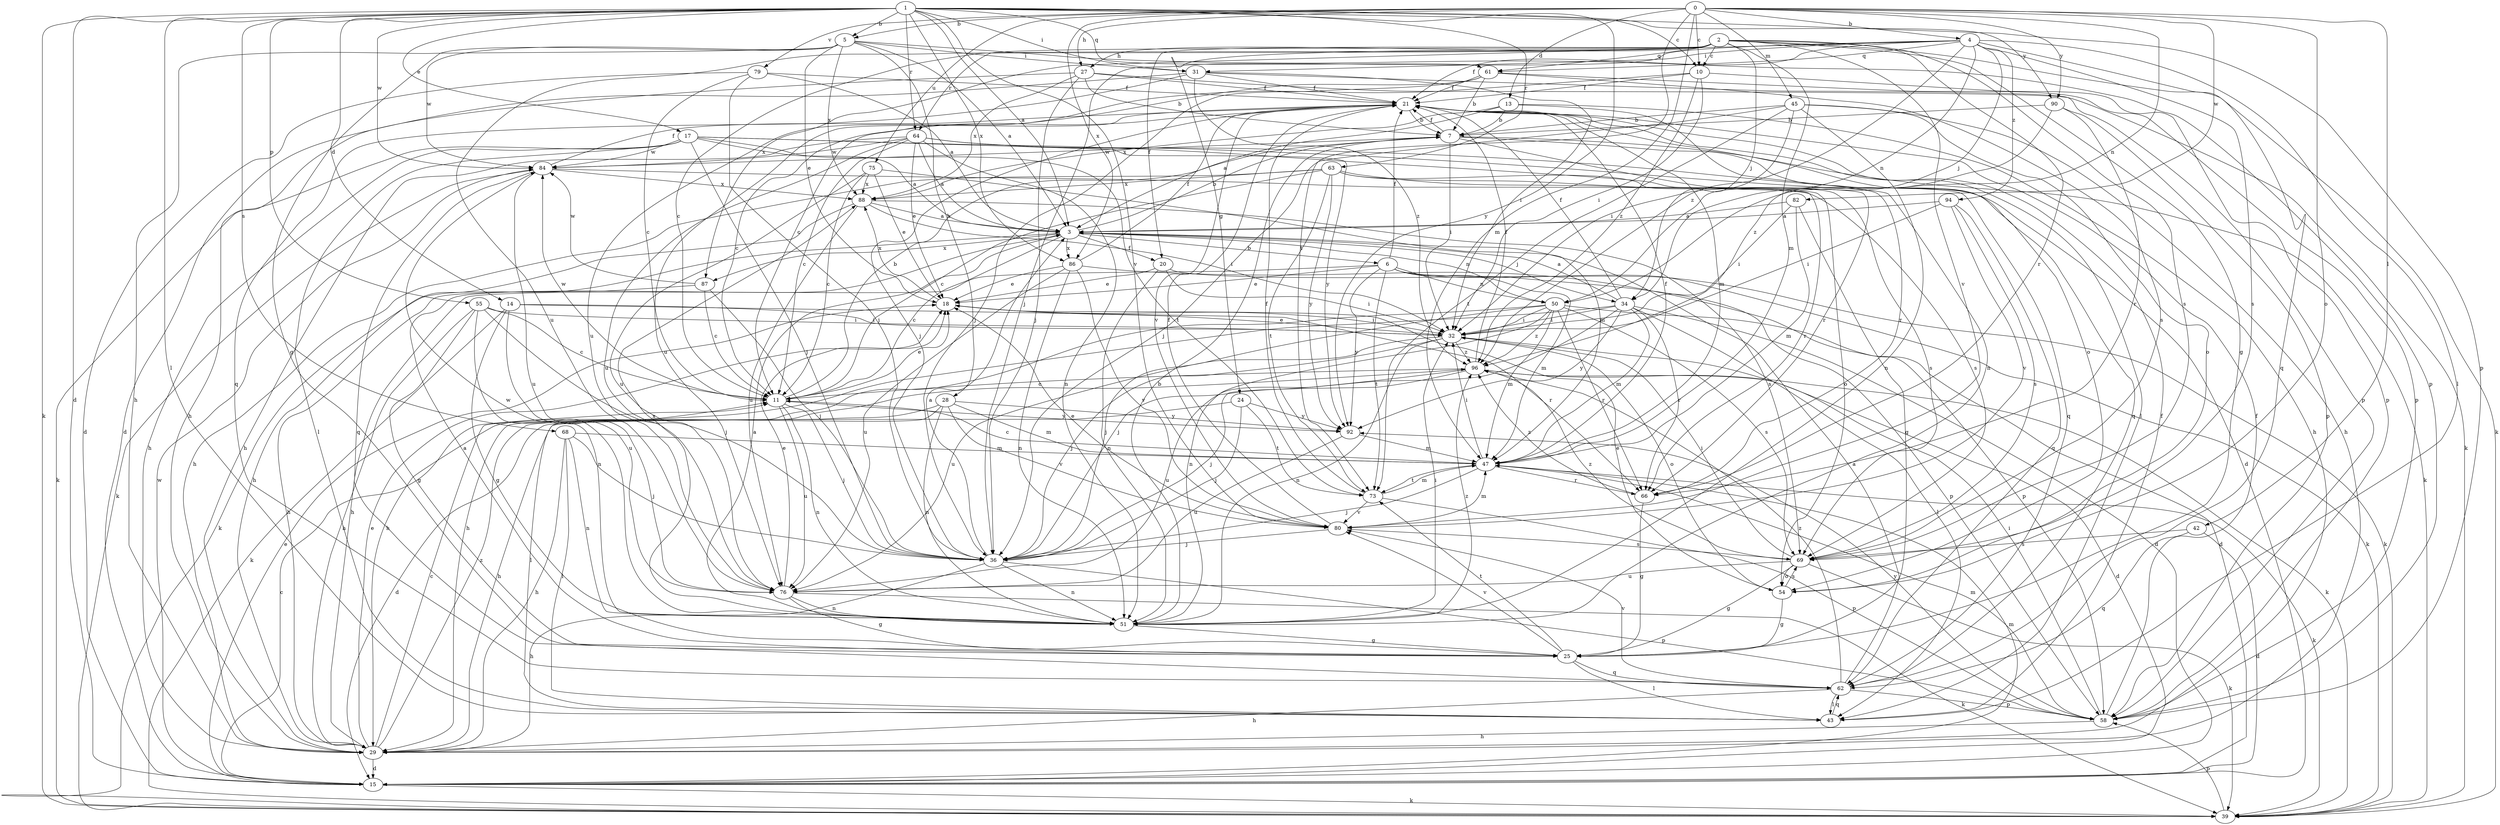 strict digraph  {
0;
1;
2;
3;
4;
5;
6;
7;
10;
11;
13;
14;
15;
17;
18;
20;
21;
24;
25;
27;
28;
29;
31;
32;
34;
36;
39;
42;
43;
45;
47;
50;
51;
54;
55;
58;
61;
62;
63;
64;
66;
68;
69;
73;
75;
76;
79;
80;
82;
84;
86;
87;
88;
90;
92;
94;
96;
0 -> 4  [label=b];
0 -> 5  [label=b];
0 -> 10  [label=c];
0 -> 13  [label=d];
0 -> 27  [label=h];
0 -> 42  [label=l];
0 -> 45  [label=m];
0 -> 47  [label=m];
0 -> 50  [label=n];
0 -> 54  [label=o];
0 -> 73  [label=t];
0 -> 75  [label=u];
0 -> 79  [label=v];
0 -> 82  [label=w];
0 -> 86  [label=x];
0 -> 90  [label=y];
1 -> 3  [label=a];
1 -> 5  [label=b];
1 -> 10  [label=c];
1 -> 14  [label=d];
1 -> 15  [label=d];
1 -> 17  [label=e];
1 -> 31  [label=i];
1 -> 39  [label=k];
1 -> 43  [label=l];
1 -> 55  [label=p];
1 -> 58  [label=p];
1 -> 61  [label=q];
1 -> 63  [label=r];
1 -> 64  [label=r];
1 -> 68  [label=s];
1 -> 80  [label=v];
1 -> 84  [label=w];
1 -> 86  [label=x];
1 -> 90  [label=y];
1 -> 92  [label=y];
2 -> 10  [label=c];
2 -> 11  [label=c];
2 -> 20  [label=f];
2 -> 24  [label=g];
2 -> 25  [label=g];
2 -> 27  [label=h];
2 -> 34  [label=j];
2 -> 39  [label=k];
2 -> 47  [label=m];
2 -> 61  [label=q];
2 -> 64  [label=r];
2 -> 66  [label=r];
2 -> 69  [label=s];
2 -> 76  [label=u];
2 -> 80  [label=v];
3 -> 6  [label=b];
3 -> 7  [label=b];
3 -> 11  [label=c];
3 -> 20  [label=f];
3 -> 34  [label=j];
3 -> 39  [label=k];
3 -> 50  [label=n];
3 -> 86  [label=x];
3 -> 87  [label=x];
4 -> 21  [label=f];
4 -> 31  [label=i];
4 -> 34  [label=j];
4 -> 36  [label=j];
4 -> 43  [label=l];
4 -> 50  [label=n];
4 -> 61  [label=q];
4 -> 62  [label=q];
4 -> 69  [label=s];
4 -> 87  [label=x];
4 -> 94  [label=z];
4 -> 96  [label=z];
5 -> 3  [label=a];
5 -> 18  [label=e];
5 -> 25  [label=g];
5 -> 28  [label=h];
5 -> 29  [label=h];
5 -> 31  [label=i];
5 -> 58  [label=p];
5 -> 84  [label=w];
5 -> 88  [label=x];
6 -> 18  [label=e];
6 -> 21  [label=f];
6 -> 29  [label=h];
6 -> 39  [label=k];
6 -> 47  [label=m];
6 -> 50  [label=n];
6 -> 58  [label=p];
6 -> 73  [label=t];
6 -> 92  [label=y];
7 -> 21  [label=f];
7 -> 32  [label=i];
7 -> 39  [label=k];
7 -> 62  [label=q];
7 -> 66  [label=r];
7 -> 84  [label=w];
10 -> 21  [label=f];
10 -> 32  [label=i];
10 -> 58  [label=p];
10 -> 76  [label=u];
10 -> 96  [label=z];
11 -> 7  [label=b];
11 -> 18  [label=e];
11 -> 36  [label=j];
11 -> 51  [label=n];
11 -> 76  [label=u];
11 -> 84  [label=w];
11 -> 92  [label=y];
13 -> 3  [label=a];
13 -> 7  [label=b];
13 -> 29  [label=h];
13 -> 51  [label=n];
13 -> 88  [label=x];
14 -> 25  [label=g];
14 -> 32  [label=i];
14 -> 39  [label=k];
14 -> 66  [label=r];
14 -> 76  [label=u];
15 -> 11  [label=c];
15 -> 18  [label=e];
15 -> 39  [label=k];
15 -> 47  [label=m];
15 -> 84  [label=w];
17 -> 3  [label=a];
17 -> 29  [label=h];
17 -> 36  [label=j];
17 -> 39  [label=k];
17 -> 43  [label=l];
17 -> 66  [label=r];
17 -> 73  [label=t];
17 -> 84  [label=w];
17 -> 92  [label=y];
18 -> 32  [label=i];
18 -> 88  [label=x];
20 -> 18  [label=e];
20 -> 32  [label=i];
20 -> 39  [label=k];
20 -> 51  [label=n];
21 -> 7  [label=b];
21 -> 11  [label=c];
21 -> 36  [label=j];
21 -> 43  [label=l];
21 -> 47  [label=m];
21 -> 54  [label=o];
21 -> 76  [label=u];
21 -> 80  [label=v];
24 -> 29  [label=h];
24 -> 36  [label=j];
24 -> 73  [label=t];
24 -> 92  [label=y];
25 -> 3  [label=a];
25 -> 43  [label=l];
25 -> 62  [label=q];
25 -> 73  [label=t];
25 -> 80  [label=v];
27 -> 7  [label=b];
27 -> 21  [label=f];
27 -> 29  [label=h];
27 -> 36  [label=j];
27 -> 39  [label=k];
27 -> 88  [label=x];
28 -> 15  [label=d];
28 -> 43  [label=l];
28 -> 47  [label=m];
28 -> 51  [label=n];
28 -> 80  [label=v];
28 -> 92  [label=y];
29 -> 11  [label=c];
29 -> 15  [label=d];
29 -> 18  [label=e];
29 -> 96  [label=z];
31 -> 15  [label=d];
31 -> 21  [label=f];
31 -> 32  [label=i];
31 -> 58  [label=p];
31 -> 62  [label=q];
31 -> 96  [label=z];
32 -> 18  [label=e];
32 -> 36  [label=j];
32 -> 51  [label=n];
32 -> 54  [label=o];
32 -> 76  [label=u];
32 -> 96  [label=z];
34 -> 3  [label=a];
34 -> 15  [label=d];
34 -> 21  [label=f];
34 -> 29  [label=h];
34 -> 32  [label=i];
34 -> 36  [label=j];
34 -> 43  [label=l];
34 -> 47  [label=m];
34 -> 66  [label=r];
34 -> 92  [label=y];
36 -> 3  [label=a];
36 -> 29  [label=h];
36 -> 51  [label=n];
36 -> 58  [label=p];
39 -> 58  [label=p];
42 -> 15  [label=d];
42 -> 62  [label=q];
42 -> 69  [label=s];
43 -> 21  [label=f];
43 -> 62  [label=q];
45 -> 7  [label=b];
45 -> 29  [label=h];
45 -> 32  [label=i];
45 -> 36  [label=j];
45 -> 51  [label=n];
45 -> 54  [label=o];
45 -> 73  [label=t];
47 -> 11  [label=c];
47 -> 21  [label=f];
47 -> 32  [label=i];
47 -> 36  [label=j];
47 -> 39  [label=k];
47 -> 66  [label=r];
47 -> 73  [label=t];
50 -> 15  [label=d];
50 -> 29  [label=h];
50 -> 32  [label=i];
50 -> 36  [label=j];
50 -> 47  [label=m];
50 -> 51  [label=n];
50 -> 66  [label=r];
50 -> 69  [label=s];
50 -> 96  [label=z];
51 -> 3  [label=a];
51 -> 7  [label=b];
51 -> 25  [label=g];
51 -> 32  [label=i];
51 -> 84  [label=w];
51 -> 88  [label=x];
51 -> 96  [label=z];
54 -> 18  [label=e];
54 -> 25  [label=g];
54 -> 69  [label=s];
55 -> 11  [label=c];
55 -> 25  [label=g];
55 -> 29  [label=h];
55 -> 32  [label=i];
55 -> 36  [label=j];
55 -> 51  [label=n];
58 -> 21  [label=f];
58 -> 29  [label=h];
58 -> 32  [label=i];
58 -> 47  [label=m];
58 -> 92  [label=y];
61 -> 7  [label=b];
61 -> 11  [label=c];
61 -> 21  [label=f];
61 -> 36  [label=j];
61 -> 58  [label=p];
61 -> 69  [label=s];
62 -> 3  [label=a];
62 -> 29  [label=h];
62 -> 43  [label=l];
62 -> 58  [label=p];
62 -> 80  [label=v];
62 -> 96  [label=z];
63 -> 11  [label=c];
63 -> 29  [label=h];
63 -> 54  [label=o];
63 -> 66  [label=r];
63 -> 69  [label=s];
63 -> 73  [label=t];
63 -> 88  [label=x];
63 -> 92  [label=y];
64 -> 3  [label=a];
64 -> 11  [label=c];
64 -> 15  [label=d];
64 -> 18  [label=e];
64 -> 29  [label=h];
64 -> 51  [label=n];
64 -> 62  [label=q];
64 -> 76  [label=u];
64 -> 84  [label=w];
66 -> 25  [label=g];
66 -> 96  [label=z];
68 -> 29  [label=h];
68 -> 36  [label=j];
68 -> 43  [label=l];
68 -> 47  [label=m];
68 -> 51  [label=n];
69 -> 25  [label=g];
69 -> 32  [label=i];
69 -> 39  [label=k];
69 -> 54  [label=o];
69 -> 76  [label=u];
69 -> 96  [label=z];
73 -> 21  [label=f];
73 -> 47  [label=m];
73 -> 58  [label=p];
73 -> 80  [label=v];
75 -> 11  [label=c];
75 -> 18  [label=e];
75 -> 47  [label=m];
75 -> 76  [label=u];
75 -> 88  [label=x];
76 -> 18  [label=e];
76 -> 25  [label=g];
76 -> 39  [label=k];
76 -> 51  [label=n];
79 -> 3  [label=a];
79 -> 11  [label=c];
79 -> 15  [label=d];
79 -> 21  [label=f];
79 -> 36  [label=j];
80 -> 18  [label=e];
80 -> 21  [label=f];
80 -> 36  [label=j];
80 -> 47  [label=m];
80 -> 69  [label=s];
82 -> 3  [label=a];
82 -> 25  [label=g];
82 -> 32  [label=i];
82 -> 47  [label=m];
84 -> 21  [label=f];
84 -> 39  [label=k];
84 -> 62  [label=q];
84 -> 69  [label=s];
84 -> 76  [label=u];
84 -> 88  [label=x];
86 -> 18  [label=e];
86 -> 21  [label=f];
86 -> 51  [label=n];
86 -> 58  [label=p];
86 -> 76  [label=u];
86 -> 80  [label=v];
87 -> 11  [label=c];
87 -> 29  [label=h];
87 -> 36  [label=j];
87 -> 84  [label=w];
88 -> 3  [label=a];
88 -> 29  [label=h];
88 -> 32  [label=i];
88 -> 69  [label=s];
88 -> 76  [label=u];
90 -> 7  [label=b];
90 -> 58  [label=p];
90 -> 66  [label=r];
90 -> 96  [label=z];
92 -> 47  [label=m];
92 -> 76  [label=u];
94 -> 3  [label=a];
94 -> 32  [label=i];
94 -> 62  [label=q];
94 -> 69  [label=s];
94 -> 80  [label=v];
96 -> 11  [label=c];
96 -> 15  [label=d];
96 -> 21  [label=f];
96 -> 36  [label=j];
96 -> 39  [label=k];
96 -> 76  [label=u];
}
